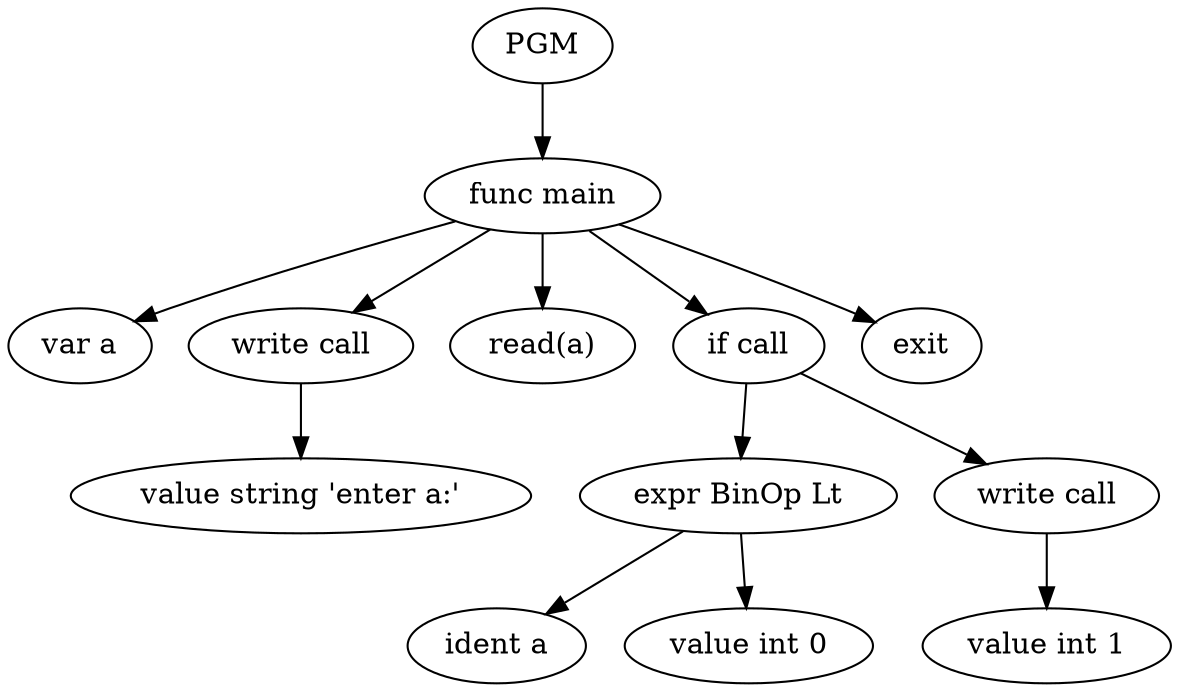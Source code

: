 digraph ast {
0[label = PGM, shape = ellipse]
1[label = "func main", shape = ellipse]
0 -> 1
2[label = "var a", shape = ellipse]
1 -> 2
3[label = "write call", shape = ellipse]
1 -> 3
4[label = "value string 'enter a:'", shape = ellipse]
3 -> 4
5[label = "read(a)", shape = ellipse]
1 -> 5
6[label = "if call", shape = ellipse]
1 -> 6
7[label = "expr BinOp Lt", shape = ellipse]
6 -> 7
8[label = "ident a", shape = ellipse]
7 -> 8
9[label = "value int 0", shape = ellipse]
7 -> 9
10[label = "write call", shape = ellipse]
6 -> 10
11[label = "value int 1", shape = ellipse]
10 -> 11
12[label = "exit", shape = ellipse]
1 -> 12
}
